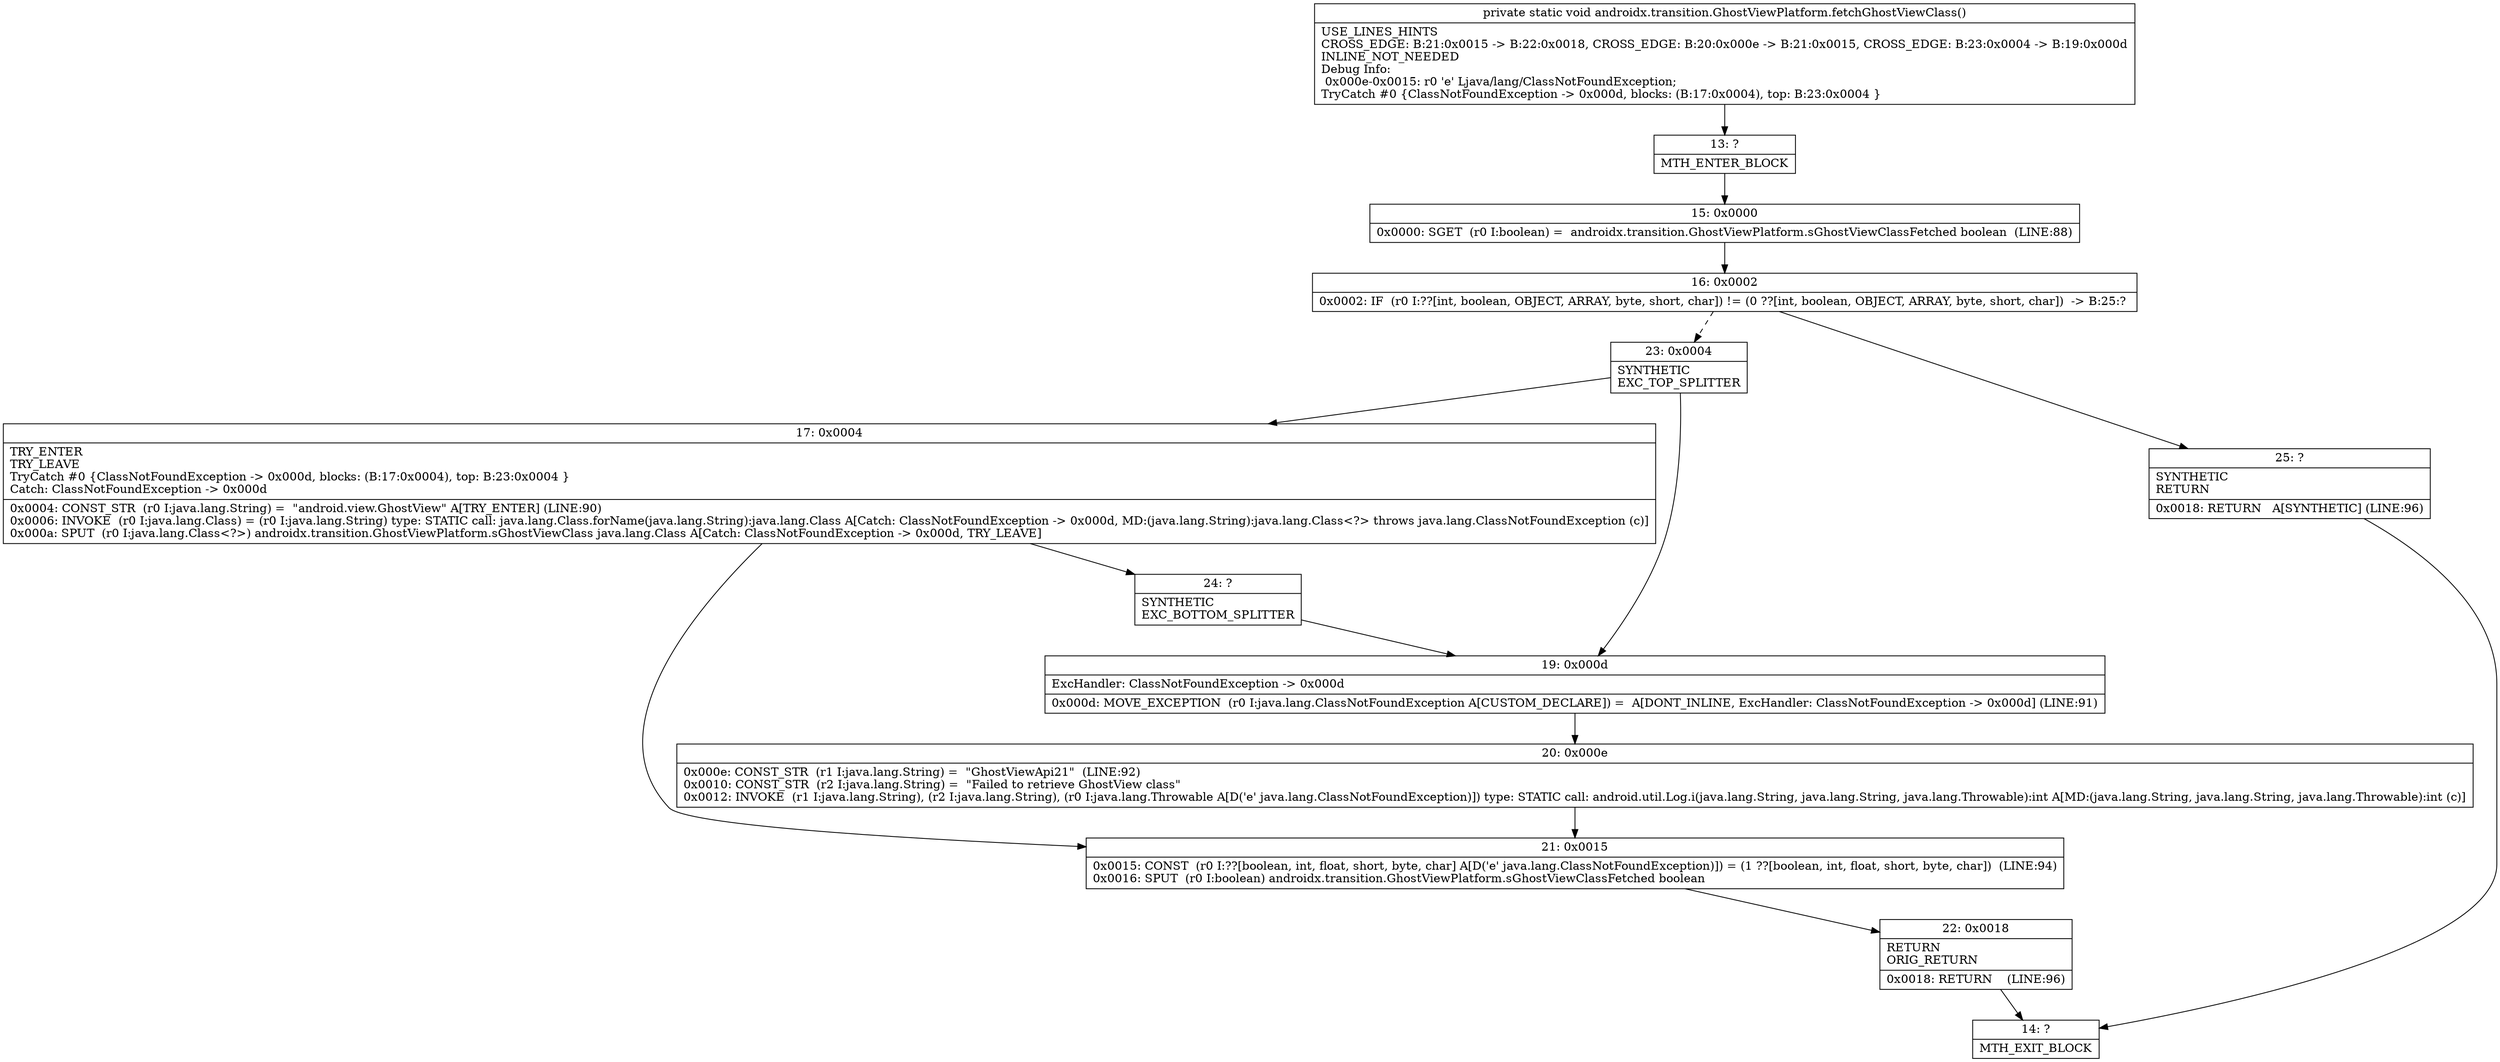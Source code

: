 digraph "CFG forandroidx.transition.GhostViewPlatform.fetchGhostViewClass()V" {
Node_13 [shape=record,label="{13\:\ ?|MTH_ENTER_BLOCK\l}"];
Node_15 [shape=record,label="{15\:\ 0x0000|0x0000: SGET  (r0 I:boolean) =  androidx.transition.GhostViewPlatform.sGhostViewClassFetched boolean  (LINE:88)\l}"];
Node_16 [shape=record,label="{16\:\ 0x0002|0x0002: IF  (r0 I:??[int, boolean, OBJECT, ARRAY, byte, short, char]) != (0 ??[int, boolean, OBJECT, ARRAY, byte, short, char])  \-\> B:25:? \l}"];
Node_23 [shape=record,label="{23\:\ 0x0004|SYNTHETIC\lEXC_TOP_SPLITTER\l}"];
Node_17 [shape=record,label="{17\:\ 0x0004|TRY_ENTER\lTRY_LEAVE\lTryCatch #0 \{ClassNotFoundException \-\> 0x000d, blocks: (B:17:0x0004), top: B:23:0x0004 \}\lCatch: ClassNotFoundException \-\> 0x000d\l|0x0004: CONST_STR  (r0 I:java.lang.String) =  \"android.view.GhostView\" A[TRY_ENTER] (LINE:90)\l0x0006: INVOKE  (r0 I:java.lang.Class) = (r0 I:java.lang.String) type: STATIC call: java.lang.Class.forName(java.lang.String):java.lang.Class A[Catch: ClassNotFoundException \-\> 0x000d, MD:(java.lang.String):java.lang.Class\<?\> throws java.lang.ClassNotFoundException (c)]\l0x000a: SPUT  (r0 I:java.lang.Class\<?\>) androidx.transition.GhostViewPlatform.sGhostViewClass java.lang.Class A[Catch: ClassNotFoundException \-\> 0x000d, TRY_LEAVE]\l}"];
Node_21 [shape=record,label="{21\:\ 0x0015|0x0015: CONST  (r0 I:??[boolean, int, float, short, byte, char] A[D('e' java.lang.ClassNotFoundException)]) = (1 ??[boolean, int, float, short, byte, char])  (LINE:94)\l0x0016: SPUT  (r0 I:boolean) androidx.transition.GhostViewPlatform.sGhostViewClassFetched boolean \l}"];
Node_22 [shape=record,label="{22\:\ 0x0018|RETURN\lORIG_RETURN\l|0x0018: RETURN    (LINE:96)\l}"];
Node_14 [shape=record,label="{14\:\ ?|MTH_EXIT_BLOCK\l}"];
Node_24 [shape=record,label="{24\:\ ?|SYNTHETIC\lEXC_BOTTOM_SPLITTER\l}"];
Node_19 [shape=record,label="{19\:\ 0x000d|ExcHandler: ClassNotFoundException \-\> 0x000d\l|0x000d: MOVE_EXCEPTION  (r0 I:java.lang.ClassNotFoundException A[CUSTOM_DECLARE]) =  A[DONT_INLINE, ExcHandler: ClassNotFoundException \-\> 0x000d] (LINE:91)\l}"];
Node_20 [shape=record,label="{20\:\ 0x000e|0x000e: CONST_STR  (r1 I:java.lang.String) =  \"GhostViewApi21\"  (LINE:92)\l0x0010: CONST_STR  (r2 I:java.lang.String) =  \"Failed to retrieve GhostView class\" \l0x0012: INVOKE  (r1 I:java.lang.String), (r2 I:java.lang.String), (r0 I:java.lang.Throwable A[D('e' java.lang.ClassNotFoundException)]) type: STATIC call: android.util.Log.i(java.lang.String, java.lang.String, java.lang.Throwable):int A[MD:(java.lang.String, java.lang.String, java.lang.Throwable):int (c)]\l}"];
Node_25 [shape=record,label="{25\:\ ?|SYNTHETIC\lRETURN\l|0x0018: RETURN   A[SYNTHETIC] (LINE:96)\l}"];
MethodNode[shape=record,label="{private static void androidx.transition.GhostViewPlatform.fetchGhostViewClass()  | USE_LINES_HINTS\lCROSS_EDGE: B:21:0x0015 \-\> B:22:0x0018, CROSS_EDGE: B:20:0x000e \-\> B:21:0x0015, CROSS_EDGE: B:23:0x0004 \-\> B:19:0x000d\lINLINE_NOT_NEEDED\lDebug Info:\l  0x000e\-0x0015: r0 'e' Ljava\/lang\/ClassNotFoundException;\lTryCatch #0 \{ClassNotFoundException \-\> 0x000d, blocks: (B:17:0x0004), top: B:23:0x0004 \}\l}"];
MethodNode -> Node_13;Node_13 -> Node_15;
Node_15 -> Node_16;
Node_16 -> Node_23[style=dashed];
Node_16 -> Node_25;
Node_23 -> Node_17;
Node_23 -> Node_19;
Node_17 -> Node_21;
Node_17 -> Node_24;
Node_21 -> Node_22;
Node_22 -> Node_14;
Node_24 -> Node_19;
Node_19 -> Node_20;
Node_20 -> Node_21;
Node_25 -> Node_14;
}

